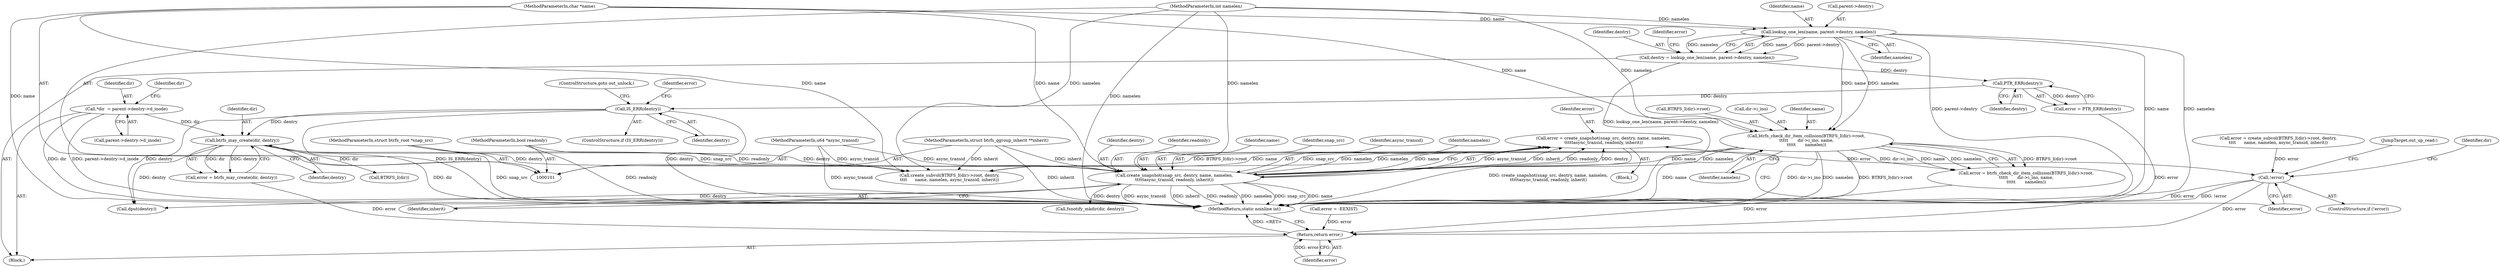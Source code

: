 digraph "0_linux_9c52057c698fb96f8f07e7a4bcf4801a092bda89_1@API" {
"1000199" [label="(Call,error = create_snapshot(snap_src, dentry, name, namelen,\n\t\t\t\t\tasync_transid, readonly, inherit))"];
"1000201" [label="(Call,create_snapshot(snap_src, dentry, name, namelen,\n\t\t\t\t\tasync_transid, readonly, inherit))"];
"1000105" [label="(MethodParameterIn,struct btrfs_root *snap_src)"];
"1000153" [label="(Call,btrfs_may_create(dir, dentry))"];
"1000111" [label="(Call,*dir  = parent->dentry->d_inode)"];
"1000139" [label="(Call,IS_ERR(dentry))"];
"1000136" [label="(Call,PTR_ERR(dentry))"];
"1000126" [label="(Call,dentry = lookup_one_len(name, parent->dentry, namelen))"];
"1000128" [label="(Call,lookup_one_len(name, parent->dentry, namelen))"];
"1000103" [label="(MethodParameterIn,char *name)"];
"1000104" [label="(MethodParameterIn,int namelen)"];
"1000161" [label="(Call,btrfs_check_dir_item_collision(BTRFS_I(dir)->root,\n\t\t\t\t\t       dir->i_ino, name,\n\t\t\t\t\t       namelen))"];
"1000106" [label="(MethodParameterIn,u64 *async_transid)"];
"1000107" [label="(MethodParameterIn,bool readonly)"];
"1000108" [label="(MethodParameterIn,struct btrfs_qgroup_inherit **inherit)"];
"1000224" [label="(Call,!error)"];
"1000249" [label="(Return,return error;)"];
"1000204" [label="(Identifier,name)"];
"1000137" [label="(Identifier,dentry)"];
"1000109" [label="(Block,)"];
"1000227" [label="(Identifier,dir)"];
"1000250" [label="(Identifier,error)"];
"1000141" [label="(ControlStructure,goto out_unlock;)"];
"1000151" [label="(Call,error = btrfs_may_create(dir, dentry))"];
"1000201" [label="(Call,create_snapshot(snap_src, dentry, name, namelen,\n\t\t\t\t\tasync_transid, readonly, inherit))"];
"1000126" [label="(Call,dentry = lookup_one_len(name, parent->dentry, namelen))"];
"1000153" [label="(Call,btrfs_may_create(dir, dentry))"];
"1000162" [label="(Call,BTRFS_I(dir)->root)"];
"1000202" [label="(Identifier,snap_src)"];
"1000211" [label="(Call,error = create_subvol(BTRFS_I(dir)->root, dentry,\n\t\t\t\t      name, namelen, async_transid, inherit))"];
"1000198" [label="(Block,)"];
"1000213" [label="(Call,create_subvol(BTRFS_I(dir)->root, dentry,\n\t\t\t\t      name, namelen, async_transid, inherit))"];
"1000129" [label="(Identifier,name)"];
"1000208" [label="(Identifier,inherit)"];
"1000224" [label="(Call,!error)"];
"1000127" [label="(Identifier,dentry)"];
"1000241" [label="(Call,dput(dentry))"];
"1000229" [label="(JumpTarget,out_up_read:)"];
"1000112" [label="(Identifier,dir)"];
"1000223" [label="(ControlStructure,if (!error))"];
"1000139" [label="(Call,IS_ERR(dentry))"];
"1000105" [label="(MethodParameterIn,struct btrfs_root *snap_src)"];
"1000159" [label="(Call,error = btrfs_check_dir_item_collision(BTRFS_I(dir)->root,\n\t\t\t\t\t       dir->i_ino, name,\n\t\t\t\t\t       namelen))"];
"1000107" [label="(MethodParameterIn,bool readonly)"];
"1000161" [label="(Call,btrfs_check_dir_item_collision(BTRFS_I(dir)->root,\n\t\t\t\t\t       dir->i_ino, name,\n\t\t\t\t\t       namelen))"];
"1000163" [label="(Call,BTRFS_I(dir))"];
"1000170" [label="(Identifier,namelen)"];
"1000143" [label="(Identifier,error)"];
"1000136" [label="(Call,PTR_ERR(dentry))"];
"1000249" [label="(Return,return error;)"];
"1000166" [label="(Call,dir->i_ino)"];
"1000104" [label="(MethodParameterIn,int namelen)"];
"1000200" [label="(Identifier,error)"];
"1000106" [label="(MethodParameterIn,u64 *async_transid)"];
"1000155" [label="(Identifier,dentry)"];
"1000123" [label="(Identifier,dir)"];
"1000128" [label="(Call,lookup_one_len(name, parent->dentry, namelen))"];
"1000133" [label="(Identifier,namelen)"];
"1000199" [label="(Call,error = create_snapshot(snap_src, dentry, name, namelen,\n\t\t\t\t\tasync_transid, readonly, inherit))"];
"1000138" [label="(ControlStructure,if (IS_ERR(dentry)))"];
"1000111" [label="(Call,*dir  = parent->dentry->d_inode)"];
"1000226" [label="(Call,fsnotify_mkdir(dir, dentry))"];
"1000113" [label="(Call,parent->dentry->d_inode)"];
"1000225" [label="(Identifier,error)"];
"1000134" [label="(Call,error = PTR_ERR(dentry))"];
"1000206" [label="(Identifier,async_transid)"];
"1000154" [label="(Identifier,dir)"];
"1000108" [label="(MethodParameterIn,struct btrfs_qgroup_inherit **inherit)"];
"1000140" [label="(Identifier,dentry)"];
"1000169" [label="(Identifier,name)"];
"1000103" [label="(MethodParameterIn,char *name)"];
"1000142" [label="(Call,error = -EEXIST)"];
"1000205" [label="(Identifier,namelen)"];
"1000203" [label="(Identifier,dentry)"];
"1000251" [label="(MethodReturn,static noinline int)"];
"1000135" [label="(Identifier,error)"];
"1000207" [label="(Identifier,readonly)"];
"1000130" [label="(Call,parent->dentry)"];
"1000199" -> "1000198"  [label="AST: "];
"1000199" -> "1000201"  [label="CFG: "];
"1000200" -> "1000199"  [label="AST: "];
"1000201" -> "1000199"  [label="AST: "];
"1000225" -> "1000199"  [label="CFG: "];
"1000199" -> "1000251"  [label="DDG: create_snapshot(snap_src, dentry, name, namelen,\n\t\t\t\t\tasync_transid, readonly, inherit)"];
"1000201" -> "1000199"  [label="DDG: async_transid"];
"1000201" -> "1000199"  [label="DDG: inherit"];
"1000201" -> "1000199"  [label="DDG: readonly"];
"1000201" -> "1000199"  [label="DDG: dentry"];
"1000201" -> "1000199"  [label="DDG: snap_src"];
"1000201" -> "1000199"  [label="DDG: namelen"];
"1000201" -> "1000199"  [label="DDG: name"];
"1000199" -> "1000224"  [label="DDG: error"];
"1000201" -> "1000208"  [label="CFG: "];
"1000202" -> "1000201"  [label="AST: "];
"1000203" -> "1000201"  [label="AST: "];
"1000204" -> "1000201"  [label="AST: "];
"1000205" -> "1000201"  [label="AST: "];
"1000206" -> "1000201"  [label="AST: "];
"1000207" -> "1000201"  [label="AST: "];
"1000208" -> "1000201"  [label="AST: "];
"1000201" -> "1000251"  [label="DDG: async_transid"];
"1000201" -> "1000251"  [label="DDG: inherit"];
"1000201" -> "1000251"  [label="DDG: readonly"];
"1000201" -> "1000251"  [label="DDG: namelen"];
"1000201" -> "1000251"  [label="DDG: snap_src"];
"1000201" -> "1000251"  [label="DDG: name"];
"1000105" -> "1000201"  [label="DDG: snap_src"];
"1000153" -> "1000201"  [label="DDG: dentry"];
"1000161" -> "1000201"  [label="DDG: name"];
"1000161" -> "1000201"  [label="DDG: namelen"];
"1000103" -> "1000201"  [label="DDG: name"];
"1000104" -> "1000201"  [label="DDG: namelen"];
"1000106" -> "1000201"  [label="DDG: async_transid"];
"1000107" -> "1000201"  [label="DDG: readonly"];
"1000108" -> "1000201"  [label="DDG: inherit"];
"1000201" -> "1000226"  [label="DDG: dentry"];
"1000201" -> "1000241"  [label="DDG: dentry"];
"1000105" -> "1000101"  [label="AST: "];
"1000105" -> "1000251"  [label="DDG: snap_src"];
"1000153" -> "1000151"  [label="AST: "];
"1000153" -> "1000155"  [label="CFG: "];
"1000154" -> "1000153"  [label="AST: "];
"1000155" -> "1000153"  [label="AST: "];
"1000151" -> "1000153"  [label="CFG: "];
"1000153" -> "1000251"  [label="DDG: dir"];
"1000153" -> "1000151"  [label="DDG: dir"];
"1000153" -> "1000151"  [label="DDG: dentry"];
"1000111" -> "1000153"  [label="DDG: dir"];
"1000139" -> "1000153"  [label="DDG: dentry"];
"1000153" -> "1000163"  [label="DDG: dir"];
"1000153" -> "1000213"  [label="DDG: dentry"];
"1000153" -> "1000241"  [label="DDG: dentry"];
"1000111" -> "1000109"  [label="AST: "];
"1000111" -> "1000113"  [label="CFG: "];
"1000112" -> "1000111"  [label="AST: "];
"1000113" -> "1000111"  [label="AST: "];
"1000123" -> "1000111"  [label="CFG: "];
"1000111" -> "1000251"  [label="DDG: dir"];
"1000111" -> "1000251"  [label="DDG: parent->dentry->d_inode"];
"1000139" -> "1000138"  [label="AST: "];
"1000139" -> "1000140"  [label="CFG: "];
"1000140" -> "1000139"  [label="AST: "];
"1000141" -> "1000139"  [label="CFG: "];
"1000143" -> "1000139"  [label="CFG: "];
"1000139" -> "1000251"  [label="DDG: IS_ERR(dentry)"];
"1000139" -> "1000251"  [label="DDG: dentry"];
"1000136" -> "1000139"  [label="DDG: dentry"];
"1000139" -> "1000241"  [label="DDG: dentry"];
"1000136" -> "1000134"  [label="AST: "];
"1000136" -> "1000137"  [label="CFG: "];
"1000137" -> "1000136"  [label="AST: "];
"1000134" -> "1000136"  [label="CFG: "];
"1000136" -> "1000134"  [label="DDG: dentry"];
"1000126" -> "1000136"  [label="DDG: dentry"];
"1000126" -> "1000109"  [label="AST: "];
"1000126" -> "1000128"  [label="CFG: "];
"1000127" -> "1000126"  [label="AST: "];
"1000128" -> "1000126"  [label="AST: "];
"1000135" -> "1000126"  [label="CFG: "];
"1000126" -> "1000251"  [label="DDG: lookup_one_len(name, parent->dentry, namelen)"];
"1000128" -> "1000126"  [label="DDG: name"];
"1000128" -> "1000126"  [label="DDG: parent->dentry"];
"1000128" -> "1000126"  [label="DDG: namelen"];
"1000128" -> "1000133"  [label="CFG: "];
"1000129" -> "1000128"  [label="AST: "];
"1000130" -> "1000128"  [label="AST: "];
"1000133" -> "1000128"  [label="AST: "];
"1000128" -> "1000251"  [label="DDG: parent->dentry"];
"1000128" -> "1000251"  [label="DDG: name"];
"1000128" -> "1000251"  [label="DDG: namelen"];
"1000103" -> "1000128"  [label="DDG: name"];
"1000104" -> "1000128"  [label="DDG: namelen"];
"1000128" -> "1000161"  [label="DDG: name"];
"1000128" -> "1000161"  [label="DDG: namelen"];
"1000103" -> "1000101"  [label="AST: "];
"1000103" -> "1000251"  [label="DDG: name"];
"1000103" -> "1000161"  [label="DDG: name"];
"1000103" -> "1000213"  [label="DDG: name"];
"1000104" -> "1000101"  [label="AST: "];
"1000104" -> "1000251"  [label="DDG: namelen"];
"1000104" -> "1000161"  [label="DDG: namelen"];
"1000104" -> "1000213"  [label="DDG: namelen"];
"1000161" -> "1000159"  [label="AST: "];
"1000161" -> "1000170"  [label="CFG: "];
"1000162" -> "1000161"  [label="AST: "];
"1000166" -> "1000161"  [label="AST: "];
"1000169" -> "1000161"  [label="AST: "];
"1000170" -> "1000161"  [label="AST: "];
"1000159" -> "1000161"  [label="CFG: "];
"1000161" -> "1000251"  [label="DDG: name"];
"1000161" -> "1000251"  [label="DDG: dir->i_ino"];
"1000161" -> "1000251"  [label="DDG: namelen"];
"1000161" -> "1000251"  [label="DDG: BTRFS_I(dir)->root"];
"1000161" -> "1000159"  [label="DDG: BTRFS_I(dir)->root"];
"1000161" -> "1000159"  [label="DDG: dir->i_ino"];
"1000161" -> "1000159"  [label="DDG: name"];
"1000161" -> "1000159"  [label="DDG: namelen"];
"1000161" -> "1000213"  [label="DDG: BTRFS_I(dir)->root"];
"1000161" -> "1000213"  [label="DDG: name"];
"1000161" -> "1000213"  [label="DDG: namelen"];
"1000106" -> "1000101"  [label="AST: "];
"1000106" -> "1000251"  [label="DDG: async_transid"];
"1000106" -> "1000213"  [label="DDG: async_transid"];
"1000107" -> "1000101"  [label="AST: "];
"1000107" -> "1000251"  [label="DDG: readonly"];
"1000108" -> "1000101"  [label="AST: "];
"1000108" -> "1000251"  [label="DDG: inherit"];
"1000108" -> "1000213"  [label="DDG: inherit"];
"1000224" -> "1000223"  [label="AST: "];
"1000224" -> "1000225"  [label="CFG: "];
"1000225" -> "1000224"  [label="AST: "];
"1000227" -> "1000224"  [label="CFG: "];
"1000229" -> "1000224"  [label="CFG: "];
"1000224" -> "1000251"  [label="DDG: error"];
"1000224" -> "1000251"  [label="DDG: !error"];
"1000211" -> "1000224"  [label="DDG: error"];
"1000224" -> "1000249"  [label="DDG: error"];
"1000249" -> "1000109"  [label="AST: "];
"1000249" -> "1000250"  [label="CFG: "];
"1000250" -> "1000249"  [label="AST: "];
"1000251" -> "1000249"  [label="CFG: "];
"1000249" -> "1000251"  [label="DDG: <RET>"];
"1000250" -> "1000249"  [label="DDG: error"];
"1000159" -> "1000249"  [label="DDG: error"];
"1000151" -> "1000249"  [label="DDG: error"];
"1000134" -> "1000249"  [label="DDG: error"];
"1000142" -> "1000249"  [label="DDG: error"];
}
